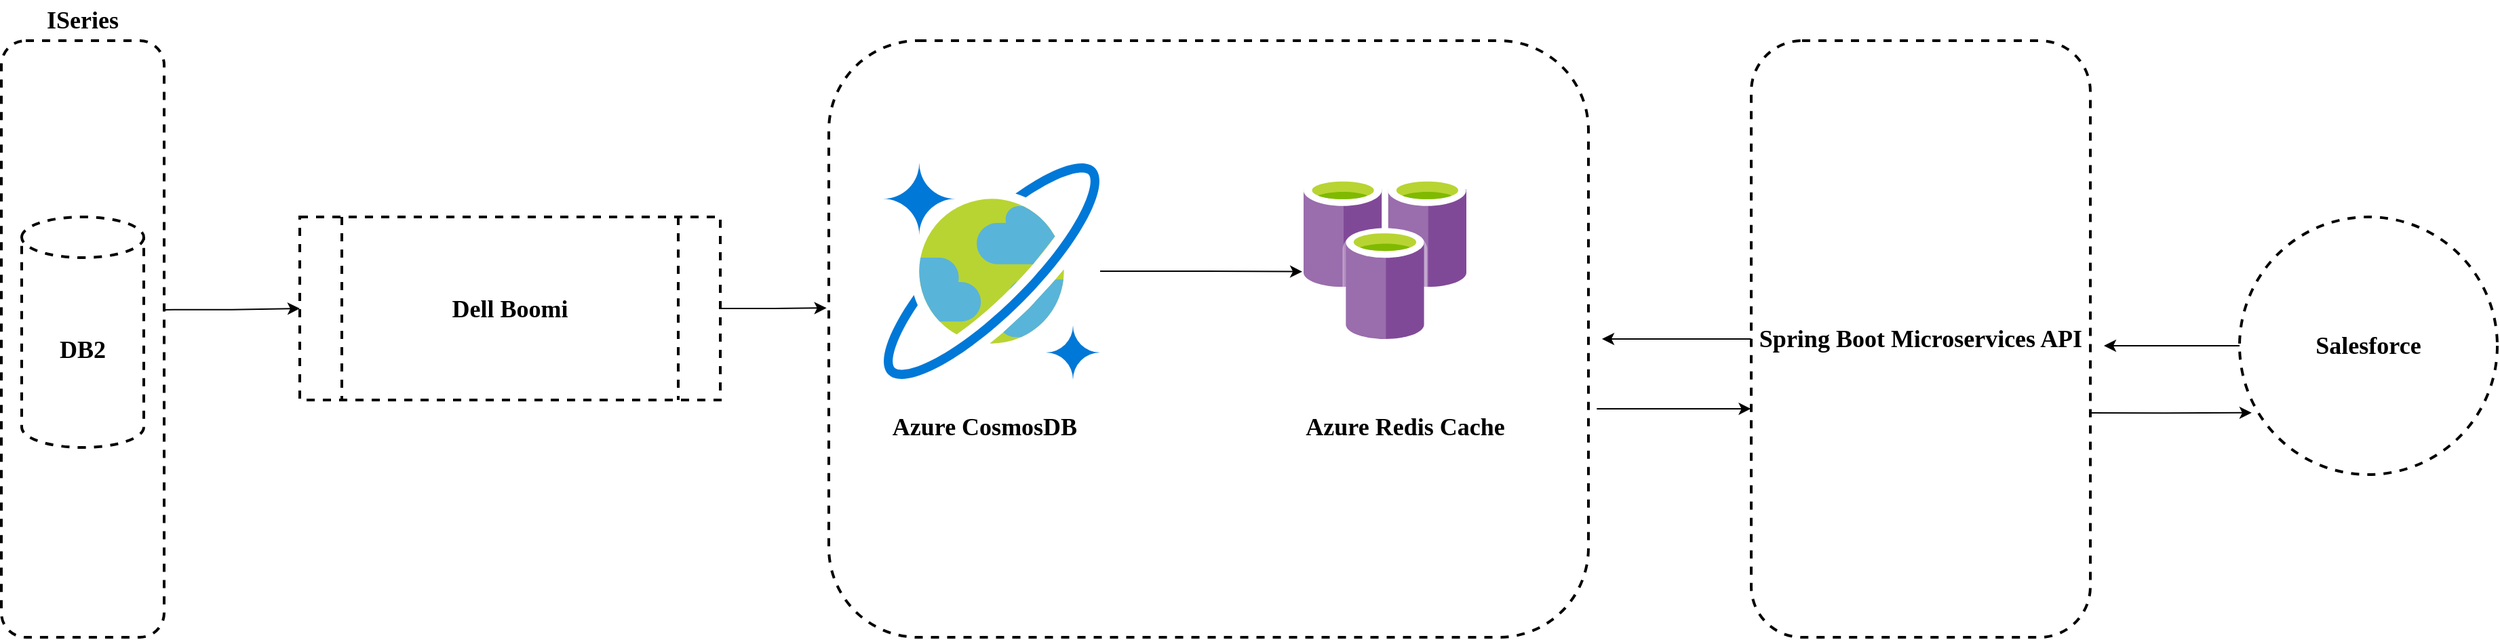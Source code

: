 <mxfile version="21.3.4" type="github">
  <diagram name="Page-1" id="VQZdKpPrleIzMY6RpKWf">
    <mxGraphModel dx="1575" dy="660" grid="1" gridSize="10" guides="1" tooltips="1" connect="1" arrows="1" fold="1" page="1" pageScale="1" pageWidth="850" pageHeight="1100" math="0" shadow="0">
      <root>
        <mxCell id="0" />
        <mxCell id="1" parent="0" />
        <mxCell id="w8bIDwmrlHGL5h1LT7zL-60" style="edgeStyle=orthogonalEdgeStyle;rounded=0;orthogonalLoop=1;jettySize=auto;html=1;entryX=-0.001;entryY=0.519;entryDx=0;entryDy=0;entryPerimeter=0;" parent="1" edge="1">
          <mxGeometry relative="1" as="geometry">
            <mxPoint x="230" y="-615" as="sourcePoint" />
          </mxGeometry>
        </mxCell>
        <mxCell id="f1iz2jHWrrftsXAiyuZi-15" style="edgeStyle=orthogonalEdgeStyle;rounded=0;orthogonalLoop=1;jettySize=auto;html=1;entryX=0;entryY=0.5;entryDx=0;entryDy=0;exitX=0.992;exitY=0.451;exitDx=0;exitDy=0;exitPerimeter=0;" edge="1" parent="1" source="f1iz2jHWrrftsXAiyuZi-1" target="f1iz2jHWrrftsXAiyuZi-4">
          <mxGeometry relative="1" as="geometry" />
        </mxCell>
        <mxCell id="f1iz2jHWrrftsXAiyuZi-1" value="" style="rounded=1;whiteSpace=wrap;html=1;dashed=1;strokeWidth=2;" vertex="1" parent="1">
          <mxGeometry x="110" y="60" width="120" height="440" as="geometry" />
        </mxCell>
        <mxCell id="f1iz2jHWrrftsXAiyuZi-2" value="&lt;font style=&quot;font-size: 18px;&quot; face=&quot;Times New Roman&quot;&gt;&lt;b&gt;ISeries&lt;/b&gt;&lt;/font&gt;" style="text;html=1;strokeColor=none;fillColor=none;align=center;verticalAlign=middle;whiteSpace=wrap;rounded=0;" vertex="1" parent="1">
          <mxGeometry x="140" y="30" width="60" height="30" as="geometry" />
        </mxCell>
        <mxCell id="f1iz2jHWrrftsXAiyuZi-3" value="&lt;b&gt;&lt;font face=&quot;Times New Roman&quot; style=&quot;font-size: 18px;&quot;&gt;DB2&lt;/font&gt;&lt;/b&gt;" style="shape=cylinder3;whiteSpace=wrap;html=1;boundedLbl=1;backgroundOutline=1;size=15;dashed=1;strokeWidth=2;" vertex="1" parent="1">
          <mxGeometry x="125" y="190" width="90" height="170" as="geometry" />
        </mxCell>
        <mxCell id="f1iz2jHWrrftsXAiyuZi-17" style="edgeStyle=orthogonalEdgeStyle;rounded=0;orthogonalLoop=1;jettySize=auto;html=1;entryX=-0.003;entryY=0.448;entryDx=0;entryDy=0;entryPerimeter=0;" edge="1" parent="1" source="f1iz2jHWrrftsXAiyuZi-4" target="f1iz2jHWrrftsXAiyuZi-5">
          <mxGeometry relative="1" as="geometry" />
        </mxCell>
        <mxCell id="f1iz2jHWrrftsXAiyuZi-4" value="&lt;font face=&quot;Times New Roman&quot; style=&quot;font-size: 18px;&quot;&gt;&lt;b&gt;Dell Boomi&lt;/b&gt;&lt;/font&gt;" style="shape=process;whiteSpace=wrap;html=1;backgroundOutline=1;dashed=1;strokeWidth=2;" vertex="1" parent="1">
          <mxGeometry x="330" y="190" width="310" height="135" as="geometry" />
        </mxCell>
        <mxCell id="f1iz2jHWrrftsXAiyuZi-28" style="edgeStyle=orthogonalEdgeStyle;rounded=0;orthogonalLoop=1;jettySize=auto;html=1;entryX=-0.001;entryY=0.617;entryDx=0;entryDy=0;entryPerimeter=0;exitX=1.011;exitY=0.617;exitDx=0;exitDy=0;exitPerimeter=0;" edge="1" parent="1" source="f1iz2jHWrrftsXAiyuZi-5" target="f1iz2jHWrrftsXAiyuZi-11">
          <mxGeometry relative="1" as="geometry" />
        </mxCell>
        <mxCell id="f1iz2jHWrrftsXAiyuZi-5" value="" style="rounded=1;whiteSpace=wrap;html=1;dashed=1;strokeWidth=2;" vertex="1" parent="1">
          <mxGeometry x="720" y="60" width="560" height="440" as="geometry" />
        </mxCell>
        <mxCell id="f1iz2jHWrrftsXAiyuZi-29" style="edgeStyle=orthogonalEdgeStyle;rounded=0;orthogonalLoop=1;jettySize=auto;html=1;entryX=-0.008;entryY=0.586;entryDx=0;entryDy=0;entryPerimeter=0;" edge="1" parent="1" source="f1iz2jHWrrftsXAiyuZi-7" target="f1iz2jHWrrftsXAiyuZi-8">
          <mxGeometry relative="1" as="geometry" />
        </mxCell>
        <mxCell id="f1iz2jHWrrftsXAiyuZi-7" value="" style="image;sketch=0;aspect=fixed;html=1;points=[];align=center;fontSize=12;image=img/lib/mscae/CosmosDB.svg;" vertex="1" parent="1">
          <mxGeometry x="760" y="150" width="160" height="160" as="geometry" />
        </mxCell>
        <mxCell id="f1iz2jHWrrftsXAiyuZi-8" value="" style="image;sketch=0;aspect=fixed;html=1;points=[];align=center;fontSize=12;image=img/lib/mscae/Azure_Cache_for_Redis.svg;" vertex="1" parent="1">
          <mxGeometry x="1070" y="160" width="120" height="120" as="geometry" />
        </mxCell>
        <mxCell id="f1iz2jHWrrftsXAiyuZi-9" value="&lt;font style=&quot;font-size: 18px;&quot; face=&quot;Times New Roman&quot;&gt;&lt;b&gt;Azure Redis Cache&lt;/b&gt;&lt;/font&gt;" style="text;html=1;strokeColor=none;fillColor=none;align=center;verticalAlign=middle;whiteSpace=wrap;rounded=0;" vertex="1" parent="1">
          <mxGeometry x="1060" y="330" width="170" height="30" as="geometry" />
        </mxCell>
        <mxCell id="f1iz2jHWrrftsXAiyuZi-10" value="&lt;font style=&quot;font-size: 18px;&quot; face=&quot;Times New Roman&quot;&gt;&lt;b&gt;Azure CosmosDB&lt;/b&gt;&lt;/font&gt;" style="text;html=1;strokeColor=none;fillColor=none;align=center;verticalAlign=middle;whiteSpace=wrap;rounded=0;" vertex="1" parent="1">
          <mxGeometry x="760" y="330" width="150" height="30" as="geometry" />
        </mxCell>
        <mxCell id="f1iz2jHWrrftsXAiyuZi-20" style="edgeStyle=orthogonalEdgeStyle;rounded=0;orthogonalLoop=1;jettySize=auto;html=1;" edge="1" parent="1" source="f1iz2jHWrrftsXAiyuZi-11">
          <mxGeometry relative="1" as="geometry">
            <mxPoint x="1290" y="280" as="targetPoint" />
          </mxGeometry>
        </mxCell>
        <mxCell id="f1iz2jHWrrftsXAiyuZi-24" style="edgeStyle=orthogonalEdgeStyle;rounded=0;orthogonalLoop=1;jettySize=auto;html=1;entryX=0.047;entryY=0.76;entryDx=0;entryDy=0;entryPerimeter=0;exitX=1.001;exitY=0.624;exitDx=0;exitDy=0;exitPerimeter=0;" edge="1" parent="1" source="f1iz2jHWrrftsXAiyuZi-11" target="f1iz2jHWrrftsXAiyuZi-14">
          <mxGeometry relative="1" as="geometry" />
        </mxCell>
        <mxCell id="f1iz2jHWrrftsXAiyuZi-11" value="&lt;font style=&quot;font-size: 18px;&quot; face=&quot;Times New Roman&quot;&gt;&lt;b&gt;Spring Boot Microservices API&lt;/b&gt;&lt;/font&gt;" style="rounded=1;whiteSpace=wrap;html=1;dashed=1;strokeWidth=2;" vertex="1" parent="1">
          <mxGeometry x="1400" y="60" width="250" height="440" as="geometry" />
        </mxCell>
        <mxCell id="f1iz2jHWrrftsXAiyuZi-25" style="edgeStyle=orthogonalEdgeStyle;rounded=0;orthogonalLoop=1;jettySize=auto;html=1;" edge="1" parent="1" source="f1iz2jHWrrftsXAiyuZi-14">
          <mxGeometry relative="1" as="geometry">
            <mxPoint x="1660" y="285" as="targetPoint" />
          </mxGeometry>
        </mxCell>
        <mxCell id="f1iz2jHWrrftsXAiyuZi-14" value="&lt;font face=&quot;Times New Roman&quot; style=&quot;font-size: 18px;&quot;&gt;&lt;b&gt;Salesforce&lt;/b&gt;&lt;/font&gt;" style="ellipse;whiteSpace=wrap;html=1;dashed=1;strokeWidth=2;" vertex="1" parent="1">
          <mxGeometry x="1760" y="190" width="190" height="190" as="geometry" />
        </mxCell>
      </root>
    </mxGraphModel>
  </diagram>
</mxfile>
